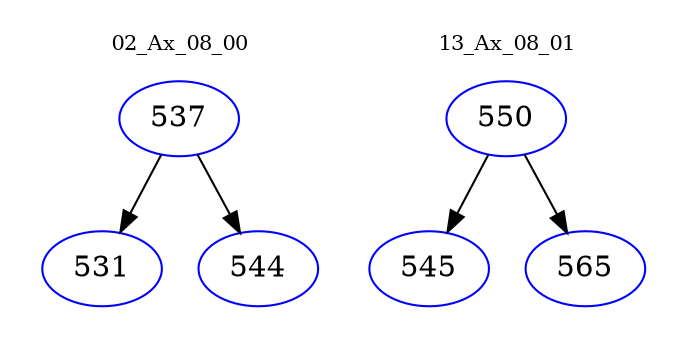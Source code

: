 digraph{
subgraph cluster_0 {
color = white
label = "02_Ax_08_00";
fontsize=10;
T0_537 [label="537", color="blue"]
T0_537 -> T0_531 [color="black"]
T0_531 [label="531", color="blue"]
T0_537 -> T0_544 [color="black"]
T0_544 [label="544", color="blue"]
}
subgraph cluster_1 {
color = white
label = "13_Ax_08_01";
fontsize=10;
T1_550 [label="550", color="blue"]
T1_550 -> T1_545 [color="black"]
T1_545 [label="545", color="blue"]
T1_550 -> T1_565 [color="black"]
T1_565 [label="565", color="blue"]
}
}
